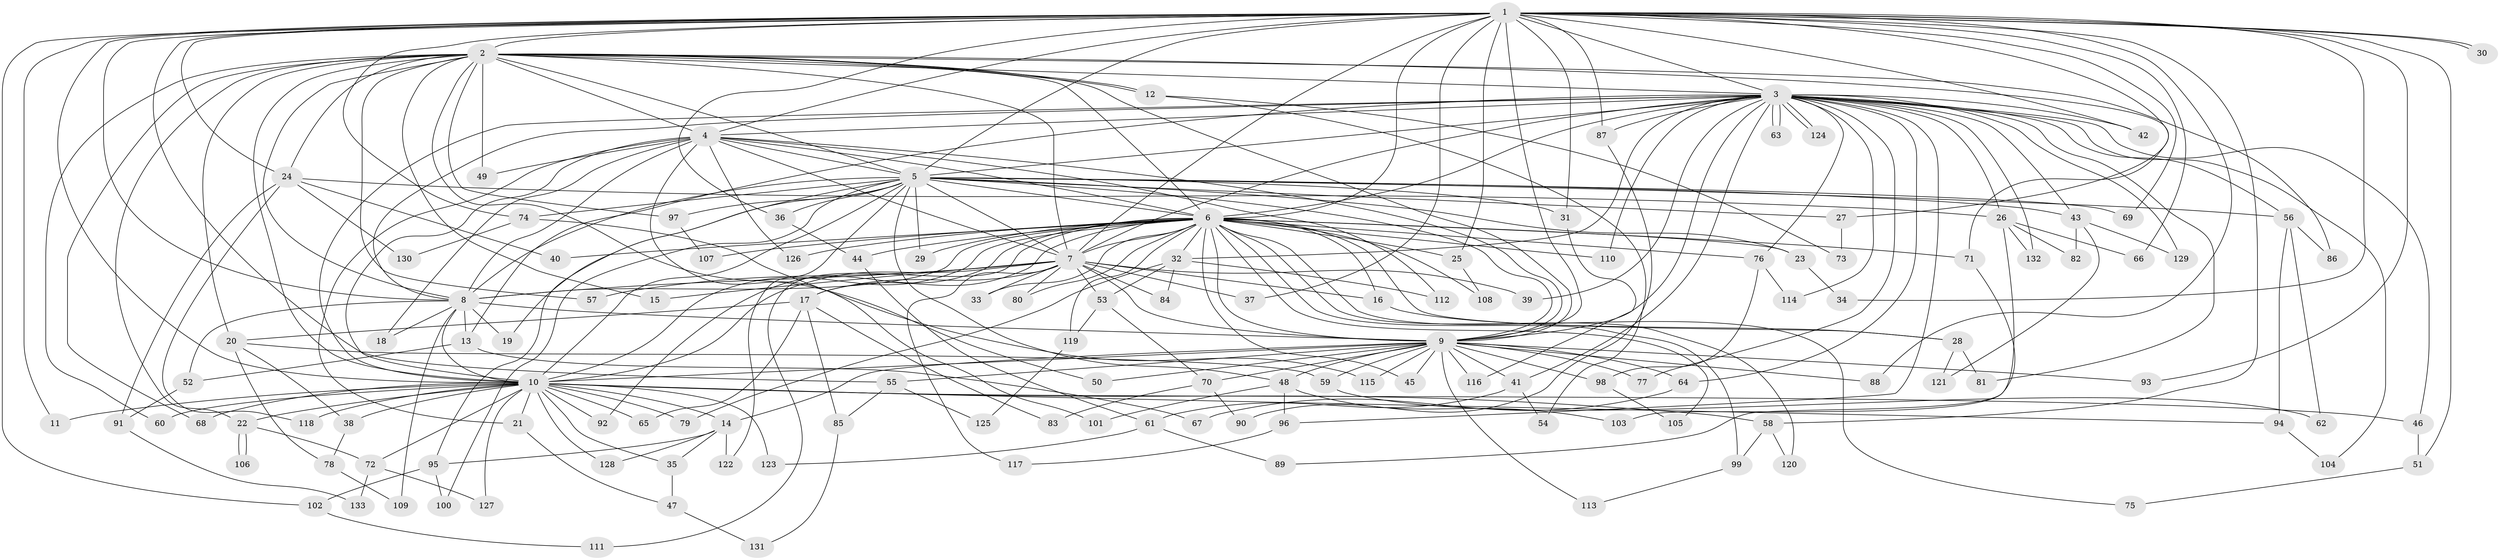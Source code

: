 // Generated by graph-tools (version 1.1) at 2025/49/03/09/25 03:49:33]
// undirected, 133 vertices, 291 edges
graph export_dot {
graph [start="1"]
  node [color=gray90,style=filled];
  1;
  2;
  3;
  4;
  5;
  6;
  7;
  8;
  9;
  10;
  11;
  12;
  13;
  14;
  15;
  16;
  17;
  18;
  19;
  20;
  21;
  22;
  23;
  24;
  25;
  26;
  27;
  28;
  29;
  30;
  31;
  32;
  33;
  34;
  35;
  36;
  37;
  38;
  39;
  40;
  41;
  42;
  43;
  44;
  45;
  46;
  47;
  48;
  49;
  50;
  51;
  52;
  53;
  54;
  55;
  56;
  57;
  58;
  59;
  60;
  61;
  62;
  63;
  64;
  65;
  66;
  67;
  68;
  69;
  70;
  71;
  72;
  73;
  74;
  75;
  76;
  77;
  78;
  79;
  80;
  81;
  82;
  83;
  84;
  85;
  86;
  87;
  88;
  89;
  90;
  91;
  92;
  93;
  94;
  95;
  96;
  97;
  98;
  99;
  100;
  101;
  102;
  103;
  104;
  105;
  106;
  107;
  108;
  109;
  110;
  111;
  112;
  113;
  114;
  115;
  116;
  117;
  118;
  119;
  120;
  121;
  122;
  123;
  124;
  125;
  126;
  127;
  128;
  129;
  130;
  131;
  132;
  133;
  1 -- 2;
  1 -- 3;
  1 -- 4;
  1 -- 5;
  1 -- 6;
  1 -- 7;
  1 -- 8;
  1 -- 9;
  1 -- 10;
  1 -- 11;
  1 -- 24;
  1 -- 25;
  1 -- 27;
  1 -- 30;
  1 -- 30;
  1 -- 31;
  1 -- 34;
  1 -- 36;
  1 -- 37;
  1 -- 42;
  1 -- 51;
  1 -- 55;
  1 -- 58;
  1 -- 66;
  1 -- 69;
  1 -- 74;
  1 -- 87;
  1 -- 88;
  1 -- 93;
  1 -- 102;
  2 -- 3;
  2 -- 4;
  2 -- 5;
  2 -- 6;
  2 -- 7;
  2 -- 8;
  2 -- 9;
  2 -- 10;
  2 -- 12;
  2 -- 12;
  2 -- 15;
  2 -- 20;
  2 -- 22;
  2 -- 24;
  2 -- 49;
  2 -- 50;
  2 -- 57;
  2 -- 60;
  2 -- 68;
  2 -- 71;
  2 -- 86;
  2 -- 97;
  3 -- 4;
  3 -- 5;
  3 -- 6;
  3 -- 7;
  3 -- 8;
  3 -- 9;
  3 -- 10;
  3 -- 13;
  3 -- 26;
  3 -- 32;
  3 -- 39;
  3 -- 41;
  3 -- 42;
  3 -- 43;
  3 -- 46;
  3 -- 56;
  3 -- 63;
  3 -- 63;
  3 -- 64;
  3 -- 76;
  3 -- 77;
  3 -- 81;
  3 -- 87;
  3 -- 96;
  3 -- 104;
  3 -- 110;
  3 -- 114;
  3 -- 124;
  3 -- 124;
  3 -- 129;
  3 -- 132;
  4 -- 5;
  4 -- 6;
  4 -- 7;
  4 -- 8;
  4 -- 9;
  4 -- 10;
  4 -- 18;
  4 -- 21;
  4 -- 49;
  4 -- 101;
  4 -- 112;
  4 -- 126;
  5 -- 6;
  5 -- 7;
  5 -- 8;
  5 -- 9;
  5 -- 10;
  5 -- 19;
  5 -- 23;
  5 -- 27;
  5 -- 29;
  5 -- 31;
  5 -- 36;
  5 -- 43;
  5 -- 48;
  5 -- 56;
  5 -- 69;
  5 -- 74;
  5 -- 95;
  5 -- 97;
  5 -- 100;
  5 -- 122;
  6 -- 7;
  6 -- 8;
  6 -- 9;
  6 -- 10;
  6 -- 16;
  6 -- 17;
  6 -- 23;
  6 -- 25;
  6 -- 28;
  6 -- 29;
  6 -- 32;
  6 -- 33;
  6 -- 40;
  6 -- 44;
  6 -- 45;
  6 -- 71;
  6 -- 75;
  6 -- 76;
  6 -- 80;
  6 -- 92;
  6 -- 99;
  6 -- 105;
  6 -- 107;
  6 -- 108;
  6 -- 110;
  6 -- 111;
  6 -- 119;
  6 -- 120;
  6 -- 126;
  7 -- 8;
  7 -- 9;
  7 -- 10;
  7 -- 15;
  7 -- 16;
  7 -- 17;
  7 -- 33;
  7 -- 37;
  7 -- 39;
  7 -- 53;
  7 -- 57;
  7 -- 80;
  7 -- 84;
  7 -- 117;
  8 -- 9;
  8 -- 10;
  8 -- 13;
  8 -- 18;
  8 -- 19;
  8 -- 52;
  8 -- 109;
  9 -- 10;
  9 -- 14;
  9 -- 41;
  9 -- 45;
  9 -- 48;
  9 -- 50;
  9 -- 55;
  9 -- 59;
  9 -- 64;
  9 -- 70;
  9 -- 77;
  9 -- 88;
  9 -- 93;
  9 -- 98;
  9 -- 113;
  9 -- 115;
  9 -- 116;
  10 -- 11;
  10 -- 14;
  10 -- 21;
  10 -- 22;
  10 -- 35;
  10 -- 38;
  10 -- 46;
  10 -- 58;
  10 -- 60;
  10 -- 65;
  10 -- 68;
  10 -- 72;
  10 -- 79;
  10 -- 92;
  10 -- 94;
  10 -- 118;
  10 -- 123;
  10 -- 127;
  10 -- 128;
  12 -- 54;
  12 -- 73;
  13 -- 52;
  13 -- 67;
  14 -- 35;
  14 -- 95;
  14 -- 122;
  14 -- 128;
  16 -- 28;
  17 -- 20;
  17 -- 65;
  17 -- 83;
  17 -- 85;
  20 -- 38;
  20 -- 59;
  20 -- 78;
  21 -- 47;
  22 -- 72;
  22 -- 106;
  22 -- 106;
  23 -- 34;
  24 -- 26;
  24 -- 40;
  24 -- 91;
  24 -- 118;
  24 -- 130;
  25 -- 108;
  26 -- 66;
  26 -- 82;
  26 -- 103;
  26 -- 132;
  27 -- 73;
  28 -- 81;
  28 -- 121;
  31 -- 116;
  32 -- 53;
  32 -- 79;
  32 -- 84;
  32 -- 112;
  35 -- 47;
  36 -- 44;
  38 -- 78;
  41 -- 54;
  41 -- 61;
  43 -- 82;
  43 -- 121;
  43 -- 129;
  44 -- 61;
  46 -- 51;
  47 -- 131;
  48 -- 96;
  48 -- 101;
  48 -- 103;
  51 -- 75;
  52 -- 91;
  53 -- 70;
  53 -- 119;
  55 -- 85;
  55 -- 125;
  56 -- 62;
  56 -- 86;
  56 -- 94;
  58 -- 99;
  58 -- 120;
  59 -- 62;
  61 -- 89;
  61 -- 123;
  64 -- 67;
  70 -- 83;
  70 -- 90;
  71 -- 89;
  72 -- 127;
  72 -- 133;
  74 -- 115;
  74 -- 130;
  76 -- 98;
  76 -- 114;
  78 -- 109;
  85 -- 131;
  87 -- 90;
  91 -- 133;
  94 -- 104;
  95 -- 100;
  95 -- 102;
  96 -- 117;
  97 -- 107;
  98 -- 105;
  99 -- 113;
  102 -- 111;
  119 -- 125;
}
